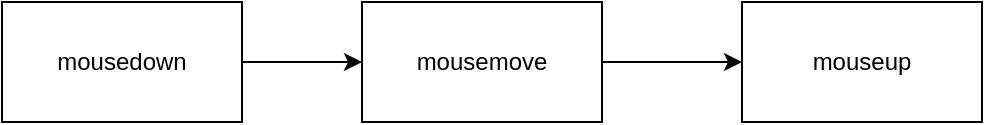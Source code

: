 <mxfile version="13.10.9" type="github">
  <diagram id="NTQrETNLljIQ89Cozkd2" name="Resize">
    <mxGraphModel dx="868" dy="450" grid="1" gridSize="10" guides="1" tooltips="1" connect="1" arrows="1" fold="1" page="1" pageScale="1" pageWidth="827" pageHeight="1169" math="0" shadow="0">
      <root>
        <mxCell id="0" />
        <mxCell id="1" parent="0" />
        <mxCell id="EAH1kygpYYYkL1rse9wj-3" value="" style="edgeStyle=orthogonalEdgeStyle;rounded=0;orthogonalLoop=1;jettySize=auto;html=1;" edge="1" parent="1" source="EAH1kygpYYYkL1rse9wj-1" target="EAH1kygpYYYkL1rse9wj-2">
          <mxGeometry relative="1" as="geometry" />
        </mxCell>
        <mxCell id="EAH1kygpYYYkL1rse9wj-1" value="mousedown" style="rounded=0;whiteSpace=wrap;html=1;" vertex="1" parent="1">
          <mxGeometry x="90" y="40" width="120" height="60" as="geometry" />
        </mxCell>
        <mxCell id="EAH1kygpYYYkL1rse9wj-5" value="" style="edgeStyle=orthogonalEdgeStyle;rounded=0;orthogonalLoop=1;jettySize=auto;html=1;" edge="1" parent="1" source="EAH1kygpYYYkL1rse9wj-2" target="EAH1kygpYYYkL1rse9wj-4">
          <mxGeometry relative="1" as="geometry" />
        </mxCell>
        <mxCell id="EAH1kygpYYYkL1rse9wj-2" value="mousemove" style="rounded=0;whiteSpace=wrap;html=1;" vertex="1" parent="1">
          <mxGeometry x="270" y="40" width="120" height="60" as="geometry" />
        </mxCell>
        <mxCell id="EAH1kygpYYYkL1rse9wj-4" value="mouseup" style="rounded=0;whiteSpace=wrap;html=1;" vertex="1" parent="1">
          <mxGeometry x="460" y="40" width="120" height="60" as="geometry" />
        </mxCell>
      </root>
    </mxGraphModel>
  </diagram>
</mxfile>
